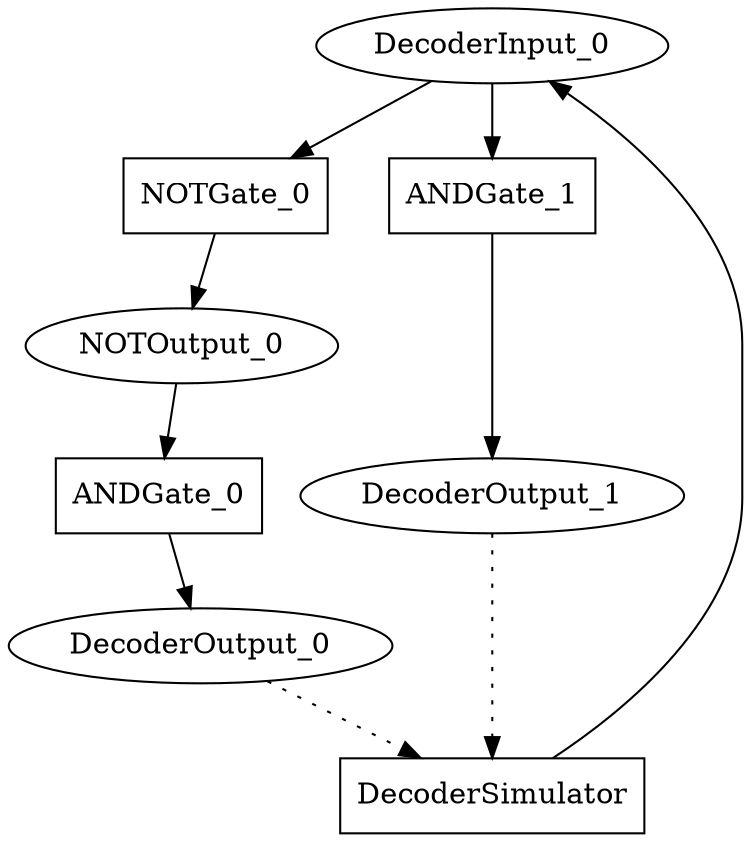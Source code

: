 digraph Decoder_1_Bit {
"DecoderInput_0" [shape=oval];
"NOTOutput_0" [shape=oval];
"DecoderOutput_0" [shape=oval];
"DecoderOutput_1" [shape=oval];
"NOTGate_0" [shape=box];
"ANDGate_1" [shape=box];
"ANDGate_0" [shape=box];
"DecoderSimulator" [shape=box];
"DecoderInput_0" -> "NOTGate_0";
"DecoderInput_0" -> "ANDGate_1";
"NOTOutput_0" -> "ANDGate_0";
"DecoderSimulator" -> "DecoderInput_0";
"NOTGate_0" -> "NOTOutput_0";
"ANDGate_0" -> "DecoderOutput_0";
"ANDGate_1" -> "DecoderOutput_1";
"DecoderOutput_0" -> "DecoderSimulator" [style=dotted];
"DecoderOutput_1" -> "DecoderSimulator" [style=dotted];
}
